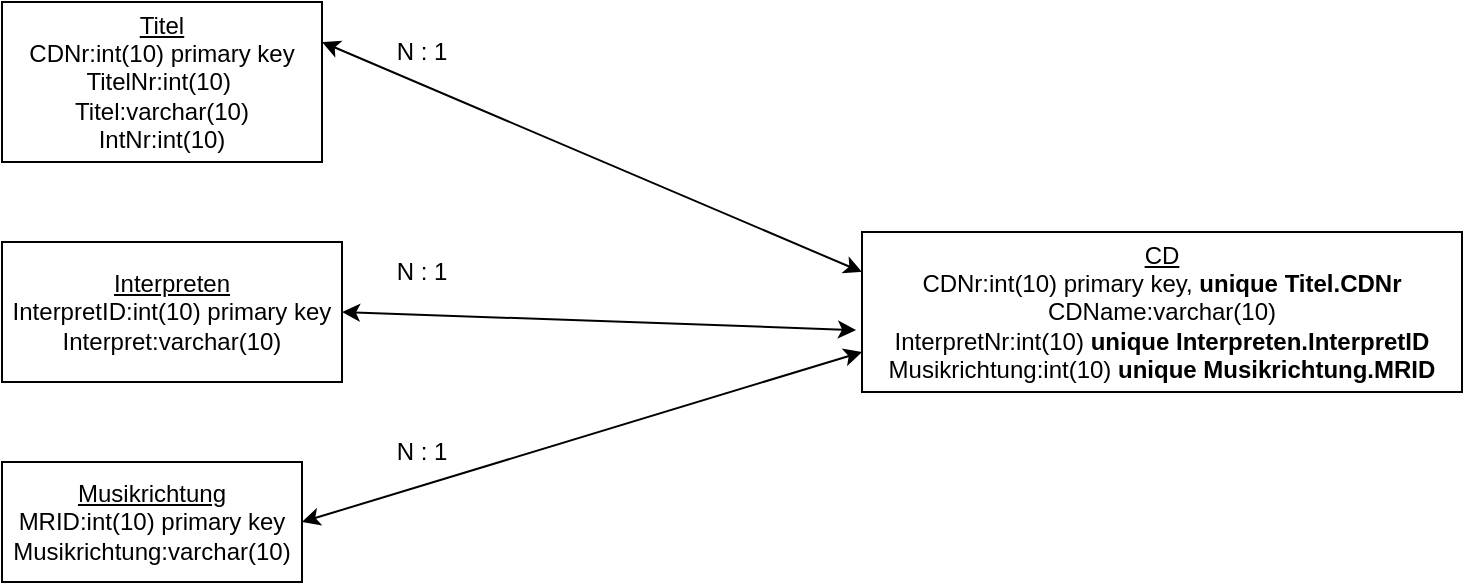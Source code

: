 <mxfile version="19.0.1" type="device"><diagram id="nFVinpGqNtR2ji9cniXq" name="Seite-1"><mxGraphModel dx="1102" dy="857" grid="1" gridSize="10" guides="1" tooltips="1" connect="1" arrows="1" fold="1" page="1" pageScale="1" pageWidth="827" pageHeight="1169" math="0" shadow="0"><root><mxCell id="0"/><mxCell id="1" parent="0"/><mxCell id="6qb21JH917OP593wHBXs-1" value="&lt;u&gt;Titel&lt;/u&gt;&lt;br&gt;CDNr:int(10) primary key&lt;br&gt;TitelNr:int(10)&amp;nbsp;&lt;br&gt;Titel:varchar(10)&lt;br&gt;IntNr:int(10)" style="rounded=0;whiteSpace=wrap;html=1;" vertex="1" parent="1"><mxGeometry x="80" y="220" width="160" height="80" as="geometry"/></mxCell><mxCell id="6qb21JH917OP593wHBXs-2" value="&lt;u&gt;CD&lt;/u&gt;&lt;br&gt;CDNr:int(10) primary key, &lt;b&gt;unique Titel.CDNr&lt;/b&gt;&lt;br&gt;CDName:varchar(10)&lt;br&gt;InterpretNr:int(10) &lt;b&gt;unique Interpreten.InterpretID&lt;/b&gt;&lt;br&gt;Musikrichtung:int(10) &lt;b&gt;unique Musikrichtung.MRID&lt;/b&gt;" style="rounded=0;whiteSpace=wrap;html=1;" vertex="1" parent="1"><mxGeometry x="510" y="335" width="300" height="80" as="geometry"/></mxCell><mxCell id="6qb21JH917OP593wHBXs-3" value="&lt;u&gt;Interpreten&lt;/u&gt;&lt;br&gt;InterpretID:int(10) primary key&lt;br&gt;Interpret:varchar(10)" style="rounded=0;whiteSpace=wrap;html=1;" vertex="1" parent="1"><mxGeometry x="80" y="340" width="170" height="70" as="geometry"/></mxCell><mxCell id="6qb21JH917OP593wHBXs-4" value="&lt;u&gt;Musikrichtung&lt;/u&gt;&lt;br&gt;MRID:int(10) primary key&lt;br&gt;Musikrichtung:varchar(10)" style="rounded=0;whiteSpace=wrap;html=1;" vertex="1" parent="1"><mxGeometry x="80" y="450" width="150" height="60" as="geometry"/></mxCell><mxCell id="6qb21JH917OP593wHBXs-5" value="" style="endArrow=classic;startArrow=classic;html=1;rounded=0;entryX=-0.01;entryY=0.613;entryDx=0;entryDy=0;entryPerimeter=0;exitX=1;exitY=0.5;exitDx=0;exitDy=0;" edge="1" parent="1" source="6qb21JH917OP593wHBXs-3" target="6qb21JH917OP593wHBXs-2"><mxGeometry width="50" height="50" relative="1" as="geometry"><mxPoint x="320" y="130" as="sourcePoint"/><mxPoint x="370" y="80" as="targetPoint"/></mxGeometry></mxCell><mxCell id="6qb21JH917OP593wHBXs-6" value="N : 1" style="text;html=1;strokeColor=none;fillColor=none;align=center;verticalAlign=middle;whiteSpace=wrap;rounded=0;" vertex="1" parent="1"><mxGeometry x="260" y="230" width="60" height="30" as="geometry"/></mxCell><mxCell id="6qb21JH917OP593wHBXs-7" value="N : 1" style="text;html=1;strokeColor=none;fillColor=none;align=center;verticalAlign=middle;whiteSpace=wrap;rounded=0;" vertex="1" parent="1"><mxGeometry x="260" y="340" width="60" height="30" as="geometry"/></mxCell><mxCell id="6qb21JH917OP593wHBXs-8" value="N : 1" style="text;html=1;strokeColor=none;fillColor=none;align=center;verticalAlign=middle;whiteSpace=wrap;rounded=0;" vertex="1" parent="1"><mxGeometry x="260" y="430" width="60" height="30" as="geometry"/></mxCell><mxCell id="6qb21JH917OP593wHBXs-9" value="" style="endArrow=classic;startArrow=classic;html=1;rounded=0;entryX=0;entryY=0.75;entryDx=0;entryDy=0;exitX=1;exitY=0.5;exitDx=0;exitDy=0;" edge="1" parent="1" source="6qb21JH917OP593wHBXs-4" target="6qb21JH917OP593wHBXs-2"><mxGeometry width="50" height="50" relative="1" as="geometry"><mxPoint x="240" y="165.96" as="sourcePoint"/><mxPoint x="497" y="180.0" as="targetPoint"/></mxGeometry></mxCell><mxCell id="6qb21JH917OP593wHBXs-10" value="" style="endArrow=classic;startArrow=classic;html=1;rounded=0;entryX=0;entryY=0.25;entryDx=0;entryDy=0;exitX=1;exitY=0.25;exitDx=0;exitDy=0;" edge="1" parent="1" source="6qb21JH917OP593wHBXs-1" target="6qb21JH917OP593wHBXs-2"><mxGeometry width="50" height="50" relative="1" as="geometry"><mxPoint x="260" y="330" as="sourcePoint"/><mxPoint x="627" y="309.04" as="targetPoint"/></mxGeometry></mxCell></root></mxGraphModel></diagram></mxfile>